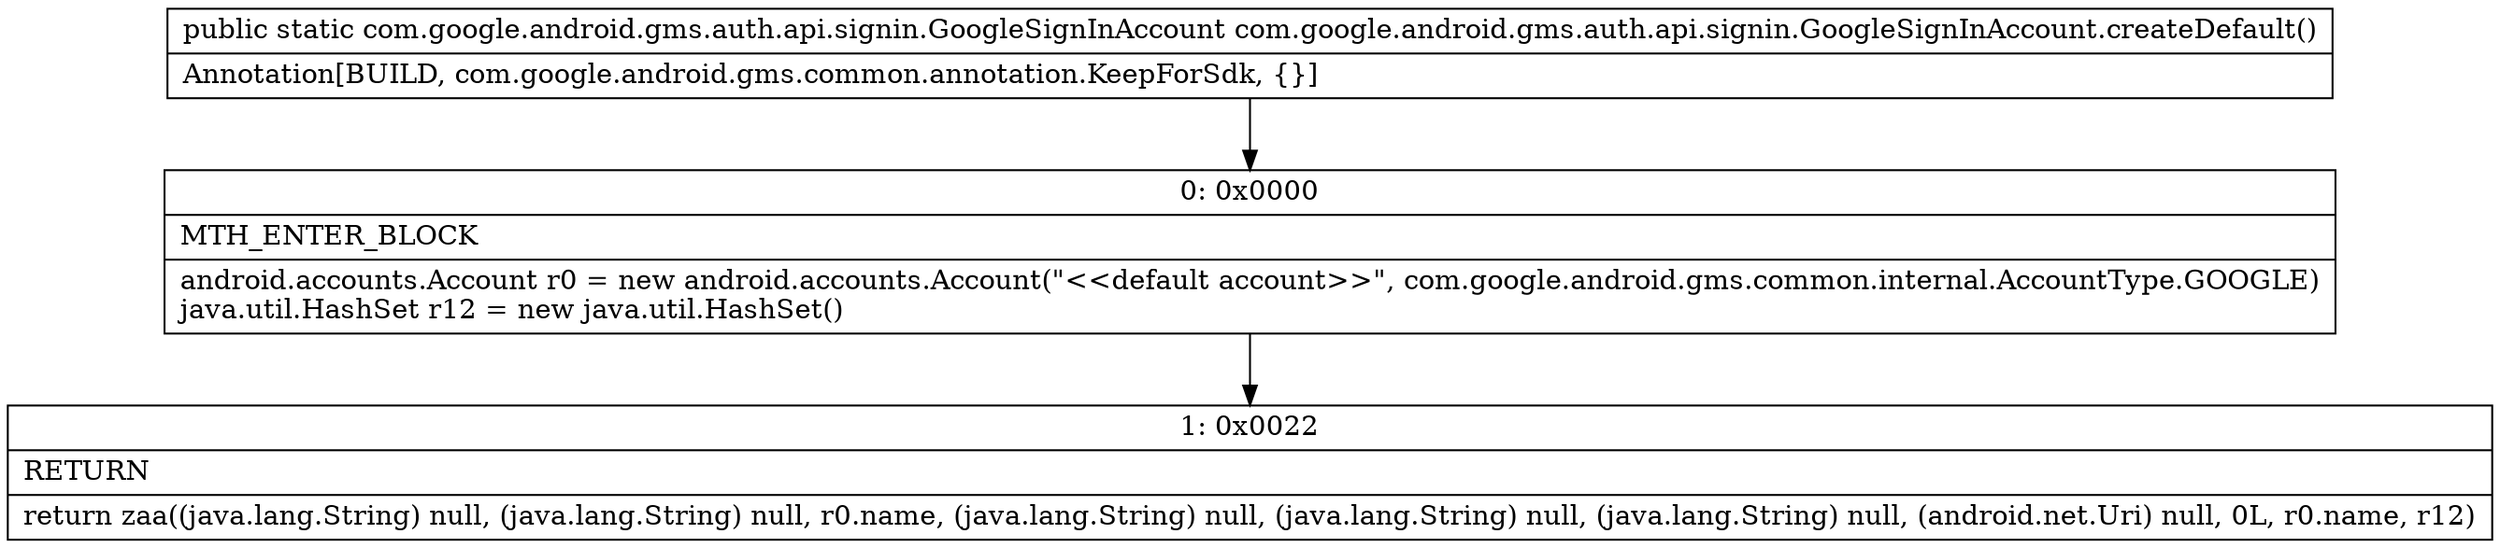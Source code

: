 digraph "CFG forcom.google.android.gms.auth.api.signin.GoogleSignInAccount.createDefault()Lcom\/google\/android\/gms\/auth\/api\/signin\/GoogleSignInAccount;" {
Node_0 [shape=record,label="{0\:\ 0x0000|MTH_ENTER_BLOCK\l|android.accounts.Account r0 = new android.accounts.Account(\"\<\<default account\>\>\", com.google.android.gms.common.internal.AccountType.GOOGLE)\ljava.util.HashSet r12 = new java.util.HashSet()\l}"];
Node_1 [shape=record,label="{1\:\ 0x0022|RETURN\l|return zaa((java.lang.String) null, (java.lang.String) null, r0.name, (java.lang.String) null, (java.lang.String) null, (java.lang.String) null, (android.net.Uri) null, 0L, r0.name, r12)\l}"];
MethodNode[shape=record,label="{public static com.google.android.gms.auth.api.signin.GoogleSignInAccount com.google.android.gms.auth.api.signin.GoogleSignInAccount.createDefault()  | Annotation[BUILD, com.google.android.gms.common.annotation.KeepForSdk, \{\}]\l}"];
MethodNode -> Node_0;
Node_0 -> Node_1;
}

